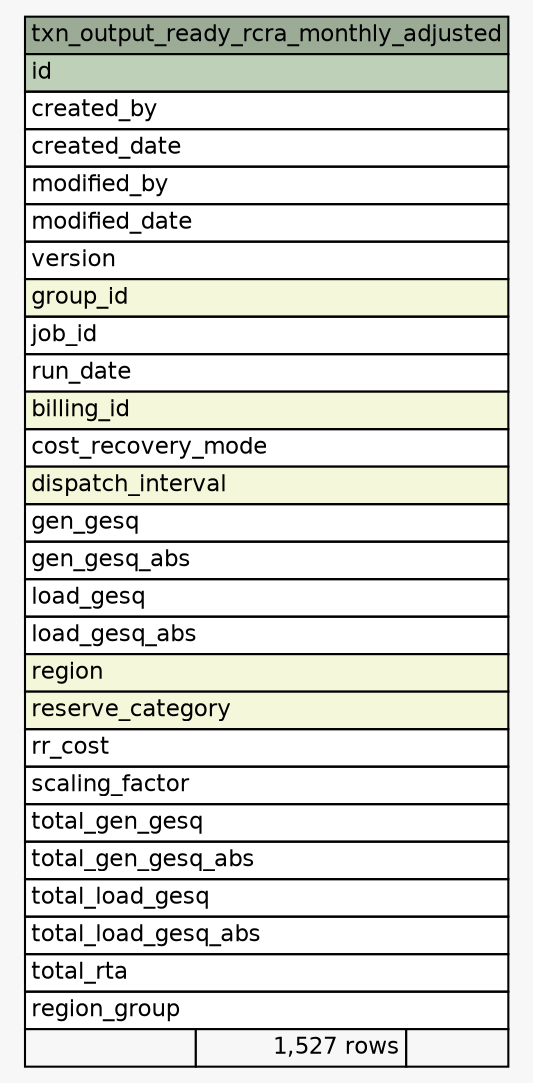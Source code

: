 // dot 2.36.0 on Mac OS X 10.12.6
// SchemaSpy rev 590
digraph "txn_output_ready_rcra_monthly_adjusted" {
  graph [
    rankdir="RL"
    bgcolor="#f7f7f7"
    nodesep="0.18"
    ranksep="0.46"
    fontname="Helvetica"
    fontsize="11"
  ];
  node [
    fontname="Helvetica"
    fontsize="11"
    shape="plaintext"
  ];
  edge [
    arrowsize="0.8"
  ];
  "txn_output_ready_rcra_monthly_adjusted" [
    label=<
    <TABLE BORDER="0" CELLBORDER="1" CELLSPACING="0" BGCOLOR="#ffffff">
      <TR><TD COLSPAN="3" BGCOLOR="#9bab96" ALIGN="CENTER">txn_output_ready_rcra_monthly_adjusted</TD></TR>
      <TR><TD PORT="id" COLSPAN="3" BGCOLOR="#bed1b8" ALIGN="LEFT">id</TD></TR>
      <TR><TD PORT="created_by" COLSPAN="3" ALIGN="LEFT">created_by</TD></TR>
      <TR><TD PORT="created_date" COLSPAN="3" ALIGN="LEFT">created_date</TD></TR>
      <TR><TD PORT="modified_by" COLSPAN="3" ALIGN="LEFT">modified_by</TD></TR>
      <TR><TD PORT="modified_date" COLSPAN="3" ALIGN="LEFT">modified_date</TD></TR>
      <TR><TD PORT="version" COLSPAN="3" ALIGN="LEFT">version</TD></TR>
      <TR><TD PORT="group_id" COLSPAN="3" BGCOLOR="#f4f7da" ALIGN="LEFT">group_id</TD></TR>
      <TR><TD PORT="job_id" COLSPAN="3" ALIGN="LEFT">job_id</TD></TR>
      <TR><TD PORT="run_date" COLSPAN="3" ALIGN="LEFT">run_date</TD></TR>
      <TR><TD PORT="billing_id" COLSPAN="3" BGCOLOR="#f4f7da" ALIGN="LEFT">billing_id</TD></TR>
      <TR><TD PORT="cost_recovery_mode" COLSPAN="3" ALIGN="LEFT">cost_recovery_mode</TD></TR>
      <TR><TD PORT="dispatch_interval" COLSPAN="3" BGCOLOR="#f4f7da" ALIGN="LEFT">dispatch_interval</TD></TR>
      <TR><TD PORT="gen_gesq" COLSPAN="3" ALIGN="LEFT">gen_gesq</TD></TR>
      <TR><TD PORT="gen_gesq_abs" COLSPAN="3" ALIGN="LEFT">gen_gesq_abs</TD></TR>
      <TR><TD PORT="load_gesq" COLSPAN="3" ALIGN="LEFT">load_gesq</TD></TR>
      <TR><TD PORT="load_gesq_abs" COLSPAN="3" ALIGN="LEFT">load_gesq_abs</TD></TR>
      <TR><TD PORT="region" COLSPAN="3" BGCOLOR="#f4f7da" ALIGN="LEFT">region</TD></TR>
      <TR><TD PORT="reserve_category" COLSPAN="3" BGCOLOR="#f4f7da" ALIGN="LEFT">reserve_category</TD></TR>
      <TR><TD PORT="rr_cost" COLSPAN="3" ALIGN="LEFT">rr_cost</TD></TR>
      <TR><TD PORT="scaling_factor" COLSPAN="3" ALIGN="LEFT">scaling_factor</TD></TR>
      <TR><TD PORT="total_gen_gesq" COLSPAN="3" ALIGN="LEFT">total_gen_gesq</TD></TR>
      <TR><TD PORT="total_gen_gesq_abs" COLSPAN="3" ALIGN="LEFT">total_gen_gesq_abs</TD></TR>
      <TR><TD PORT="total_load_gesq" COLSPAN="3" ALIGN="LEFT">total_load_gesq</TD></TR>
      <TR><TD PORT="total_load_gesq_abs" COLSPAN="3" ALIGN="LEFT">total_load_gesq_abs</TD></TR>
      <TR><TD PORT="total_rta" COLSPAN="3" ALIGN="LEFT">total_rta</TD></TR>
      <TR><TD PORT="region_group" COLSPAN="3" ALIGN="LEFT">region_group</TD></TR>
      <TR><TD ALIGN="LEFT" BGCOLOR="#f7f7f7">  </TD><TD ALIGN="RIGHT" BGCOLOR="#f7f7f7">1,527 rows</TD><TD ALIGN="RIGHT" BGCOLOR="#f7f7f7">  </TD></TR>
    </TABLE>>
    URL="tables/txn_output_ready_rcra_monthly_adjusted.html"
    tooltip="txn_output_ready_rcra_monthly_adjusted"
  ];
}
